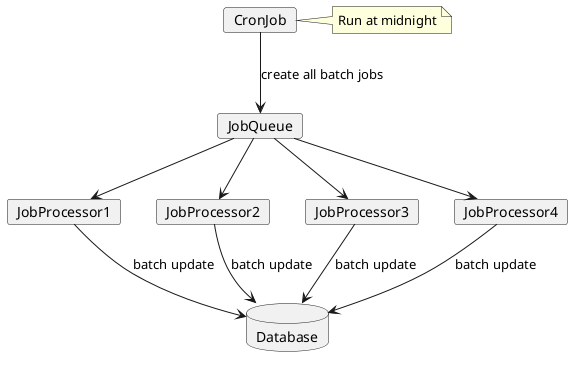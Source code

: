 @startuml CronJobSolution

card CronJob
note right of CronJob: Run at midnight

card JobQueue
card JobProcessor1
card JobProcessor2
card JobProcessor3
card JobProcessor4

database Database

CronJob --> JobQueue : create all batch jobs
JobQueue --> JobProcessor1
JobQueue --> JobProcessor2
JobQueue --> JobProcessor3
JobQueue --> JobProcessor4

JobProcessor1 --> Database: batch update
JobProcessor2 --> Database: batch update
JobProcessor3 --> Database: batch update
JobProcessor4 --> Database: batch update

@enduml